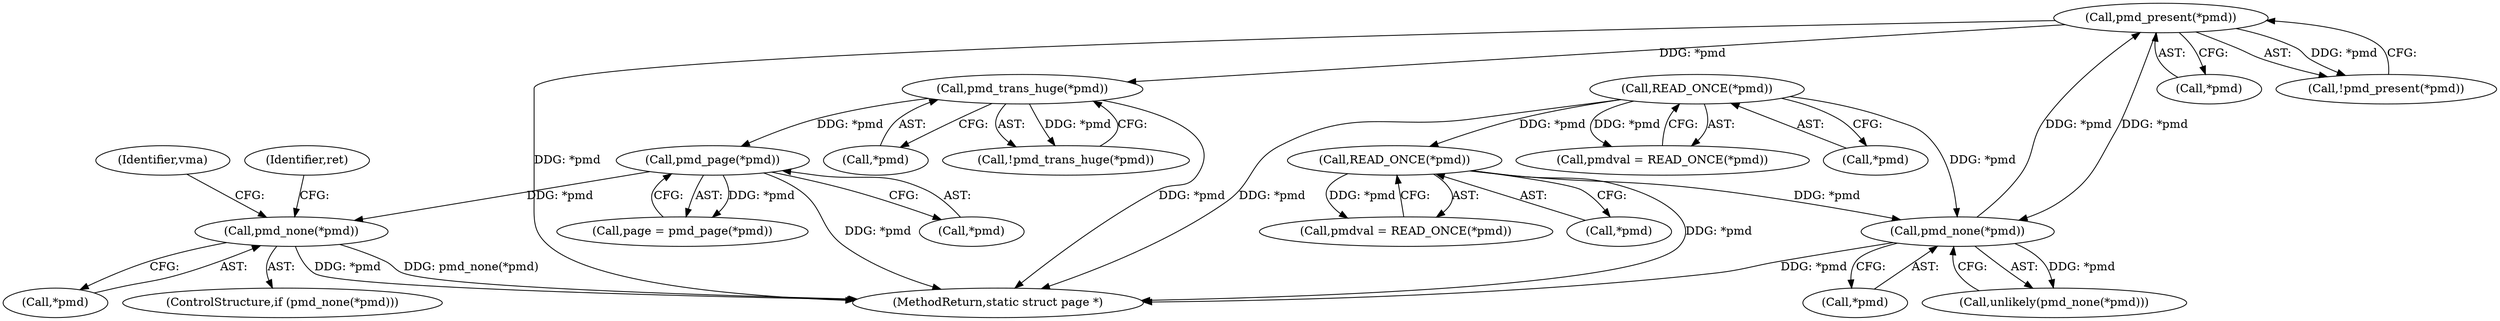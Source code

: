 digraph "0_linux_6b3a707736301c2128ca85ce85fb13f60b5e350a_5@pointer" {
"1000396" [label="(Call,pmd_none(*pmd))"];
"1000346" [label="(Call,pmd_page(*pmd))"];
"1000322" [label="(Call,pmd_trans_huge(*pmd))"];
"1000299" [label="(Call,pmd_present(*pmd))"];
"1000286" [label="(Call,pmd_none(*pmd))"];
"1000215" [label="(Call,READ_ONCE(*pmd))"];
"1000126" [label="(Call,READ_ONCE(*pmd))"];
"1000286" [label="(Call,pmd_none(*pmd))"];
"1000397" [label="(Call,*pmd)"];
"1000216" [label="(Call,*pmd)"];
"1000323" [label="(Call,*pmd)"];
"1000127" [label="(Call,*pmd)"];
"1000300" [label="(Call,*pmd)"];
"1000287" [label="(Call,*pmd)"];
"1000435" [label="(MethodReturn,static struct page *)"];
"1000347" [label="(Call,*pmd)"];
"1000298" [label="(Call,!pmd_present(*pmd))"];
"1000346" [label="(Call,pmd_page(*pmd))"];
"1000395" [label="(ControlStructure,if (pmd_none(*pmd)))"];
"1000401" [label="(Identifier,vma)"];
"1000405" [label="(Identifier,ret)"];
"1000126" [label="(Call,READ_ONCE(*pmd))"];
"1000344" [label="(Call,page = pmd_page(*pmd))"];
"1000124" [label="(Call,pmdval = READ_ONCE(*pmd))"];
"1000396" [label="(Call,pmd_none(*pmd))"];
"1000299" [label="(Call,pmd_present(*pmd))"];
"1000321" [label="(Call,!pmd_trans_huge(*pmd))"];
"1000285" [label="(Call,unlikely(pmd_none(*pmd)))"];
"1000215" [label="(Call,READ_ONCE(*pmd))"];
"1000322" [label="(Call,pmd_trans_huge(*pmd))"];
"1000213" [label="(Call,pmdval = READ_ONCE(*pmd))"];
"1000396" -> "1000395"  [label="AST: "];
"1000396" -> "1000397"  [label="CFG: "];
"1000397" -> "1000396"  [label="AST: "];
"1000401" -> "1000396"  [label="CFG: "];
"1000405" -> "1000396"  [label="CFG: "];
"1000396" -> "1000435"  [label="DDG: pmd_none(*pmd)"];
"1000396" -> "1000435"  [label="DDG: *pmd"];
"1000346" -> "1000396"  [label="DDG: *pmd"];
"1000346" -> "1000344"  [label="AST: "];
"1000346" -> "1000347"  [label="CFG: "];
"1000347" -> "1000346"  [label="AST: "];
"1000344" -> "1000346"  [label="CFG: "];
"1000346" -> "1000435"  [label="DDG: *pmd"];
"1000346" -> "1000344"  [label="DDG: *pmd"];
"1000322" -> "1000346"  [label="DDG: *pmd"];
"1000322" -> "1000321"  [label="AST: "];
"1000322" -> "1000323"  [label="CFG: "];
"1000323" -> "1000322"  [label="AST: "];
"1000321" -> "1000322"  [label="CFG: "];
"1000322" -> "1000435"  [label="DDG: *pmd"];
"1000322" -> "1000321"  [label="DDG: *pmd"];
"1000299" -> "1000322"  [label="DDG: *pmd"];
"1000299" -> "1000298"  [label="AST: "];
"1000299" -> "1000300"  [label="CFG: "];
"1000300" -> "1000299"  [label="AST: "];
"1000298" -> "1000299"  [label="CFG: "];
"1000299" -> "1000435"  [label="DDG: *pmd"];
"1000299" -> "1000286"  [label="DDG: *pmd"];
"1000299" -> "1000298"  [label="DDG: *pmd"];
"1000286" -> "1000299"  [label="DDG: *pmd"];
"1000286" -> "1000285"  [label="AST: "];
"1000286" -> "1000287"  [label="CFG: "];
"1000287" -> "1000286"  [label="AST: "];
"1000285" -> "1000286"  [label="CFG: "];
"1000286" -> "1000435"  [label="DDG: *pmd"];
"1000286" -> "1000285"  [label="DDG: *pmd"];
"1000215" -> "1000286"  [label="DDG: *pmd"];
"1000126" -> "1000286"  [label="DDG: *pmd"];
"1000215" -> "1000213"  [label="AST: "];
"1000215" -> "1000216"  [label="CFG: "];
"1000216" -> "1000215"  [label="AST: "];
"1000213" -> "1000215"  [label="CFG: "];
"1000215" -> "1000435"  [label="DDG: *pmd"];
"1000215" -> "1000213"  [label="DDG: *pmd"];
"1000126" -> "1000215"  [label="DDG: *pmd"];
"1000126" -> "1000124"  [label="AST: "];
"1000126" -> "1000127"  [label="CFG: "];
"1000127" -> "1000126"  [label="AST: "];
"1000124" -> "1000126"  [label="CFG: "];
"1000126" -> "1000435"  [label="DDG: *pmd"];
"1000126" -> "1000124"  [label="DDG: *pmd"];
}
